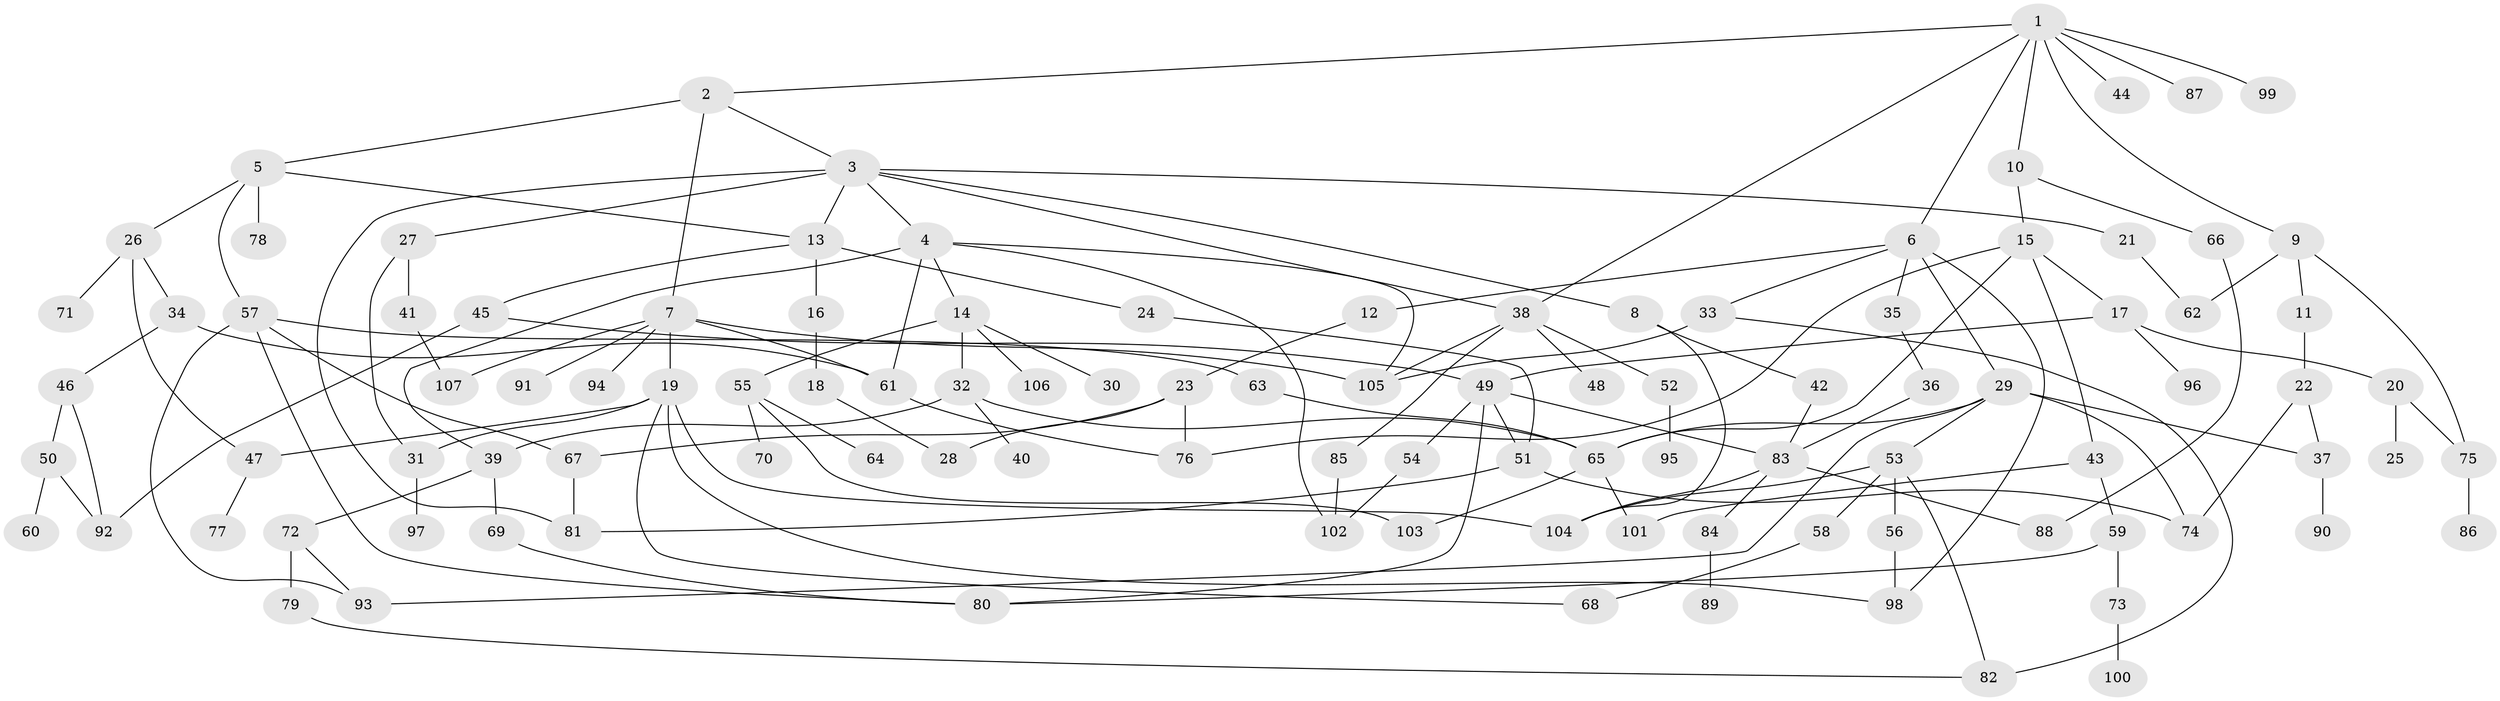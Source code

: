 // coarse degree distribution, {4: 0.17777777777777778, 9: 0.022222222222222223, 11: 0.022222222222222223, 6: 0.1111111111111111, 7: 0.022222222222222223, 3: 0.17777777777777778, 2: 0.2222222222222222, 8: 0.044444444444444446, 5: 0.08888888888888889, 1: 0.1111111111111111}
// Generated by graph-tools (version 1.1) at 2025/49/03/04/25 22:49:12]
// undirected, 107 vertices, 155 edges
graph export_dot {
  node [color=gray90,style=filled];
  1;
  2;
  3;
  4;
  5;
  6;
  7;
  8;
  9;
  10;
  11;
  12;
  13;
  14;
  15;
  16;
  17;
  18;
  19;
  20;
  21;
  22;
  23;
  24;
  25;
  26;
  27;
  28;
  29;
  30;
  31;
  32;
  33;
  34;
  35;
  36;
  37;
  38;
  39;
  40;
  41;
  42;
  43;
  44;
  45;
  46;
  47;
  48;
  49;
  50;
  51;
  52;
  53;
  54;
  55;
  56;
  57;
  58;
  59;
  60;
  61;
  62;
  63;
  64;
  65;
  66;
  67;
  68;
  69;
  70;
  71;
  72;
  73;
  74;
  75;
  76;
  77;
  78;
  79;
  80;
  81;
  82;
  83;
  84;
  85;
  86;
  87;
  88;
  89;
  90;
  91;
  92;
  93;
  94;
  95;
  96;
  97;
  98;
  99;
  100;
  101;
  102;
  103;
  104;
  105;
  106;
  107;
  1 -- 2;
  1 -- 6;
  1 -- 9;
  1 -- 10;
  1 -- 44;
  1 -- 87;
  1 -- 99;
  1 -- 38;
  2 -- 3;
  2 -- 5;
  2 -- 7;
  3 -- 4;
  3 -- 8;
  3 -- 13;
  3 -- 21;
  3 -- 27;
  3 -- 38;
  3 -- 81;
  4 -- 14;
  4 -- 39;
  4 -- 105;
  4 -- 61;
  4 -- 102;
  5 -- 26;
  5 -- 57;
  5 -- 78;
  5 -- 13;
  6 -- 12;
  6 -- 29;
  6 -- 33;
  6 -- 35;
  6 -- 98;
  7 -- 19;
  7 -- 91;
  7 -- 94;
  7 -- 61;
  7 -- 107;
  7 -- 105;
  8 -- 42;
  8 -- 104;
  9 -- 11;
  9 -- 62;
  9 -- 75;
  10 -- 15;
  10 -- 66;
  11 -- 22;
  12 -- 23;
  13 -- 16;
  13 -- 24;
  13 -- 45;
  14 -- 30;
  14 -- 32;
  14 -- 55;
  14 -- 106;
  15 -- 17;
  15 -- 43;
  15 -- 76;
  15 -- 65;
  16 -- 18;
  17 -- 20;
  17 -- 96;
  17 -- 49;
  18 -- 28;
  19 -- 104;
  19 -- 98;
  19 -- 47;
  19 -- 68;
  19 -- 31;
  20 -- 25;
  20 -- 75;
  21 -- 62;
  22 -- 37;
  22 -- 74;
  23 -- 67;
  23 -- 28;
  23 -- 76;
  24 -- 51;
  26 -- 34;
  26 -- 47;
  26 -- 71;
  27 -- 31;
  27 -- 41;
  29 -- 53;
  29 -- 74;
  29 -- 93;
  29 -- 65;
  29 -- 37;
  31 -- 97;
  32 -- 40;
  32 -- 65;
  32 -- 39;
  33 -- 105;
  33 -- 82;
  34 -- 46;
  34 -- 61;
  35 -- 36;
  36 -- 83;
  37 -- 90;
  38 -- 48;
  38 -- 52;
  38 -- 85;
  38 -- 105;
  39 -- 69;
  39 -- 72;
  41 -- 107;
  42 -- 83;
  43 -- 59;
  43 -- 101;
  45 -- 49;
  45 -- 92;
  46 -- 50;
  46 -- 92;
  47 -- 77;
  49 -- 51;
  49 -- 54;
  49 -- 80;
  49 -- 83;
  50 -- 60;
  50 -- 92;
  51 -- 81;
  51 -- 74;
  52 -- 95;
  53 -- 56;
  53 -- 58;
  53 -- 82;
  53 -- 104;
  54 -- 102;
  55 -- 64;
  55 -- 70;
  55 -- 103;
  56 -- 98;
  57 -- 63;
  57 -- 93;
  57 -- 67;
  57 -- 80;
  58 -- 68;
  59 -- 73;
  59 -- 80;
  61 -- 76;
  63 -- 65;
  65 -- 103;
  65 -- 101;
  66 -- 88;
  67 -- 81;
  69 -- 80;
  72 -- 79;
  72 -- 93;
  73 -- 100;
  75 -- 86;
  79 -- 82;
  83 -- 84;
  83 -- 104;
  83 -- 88;
  84 -- 89;
  85 -- 102;
}
